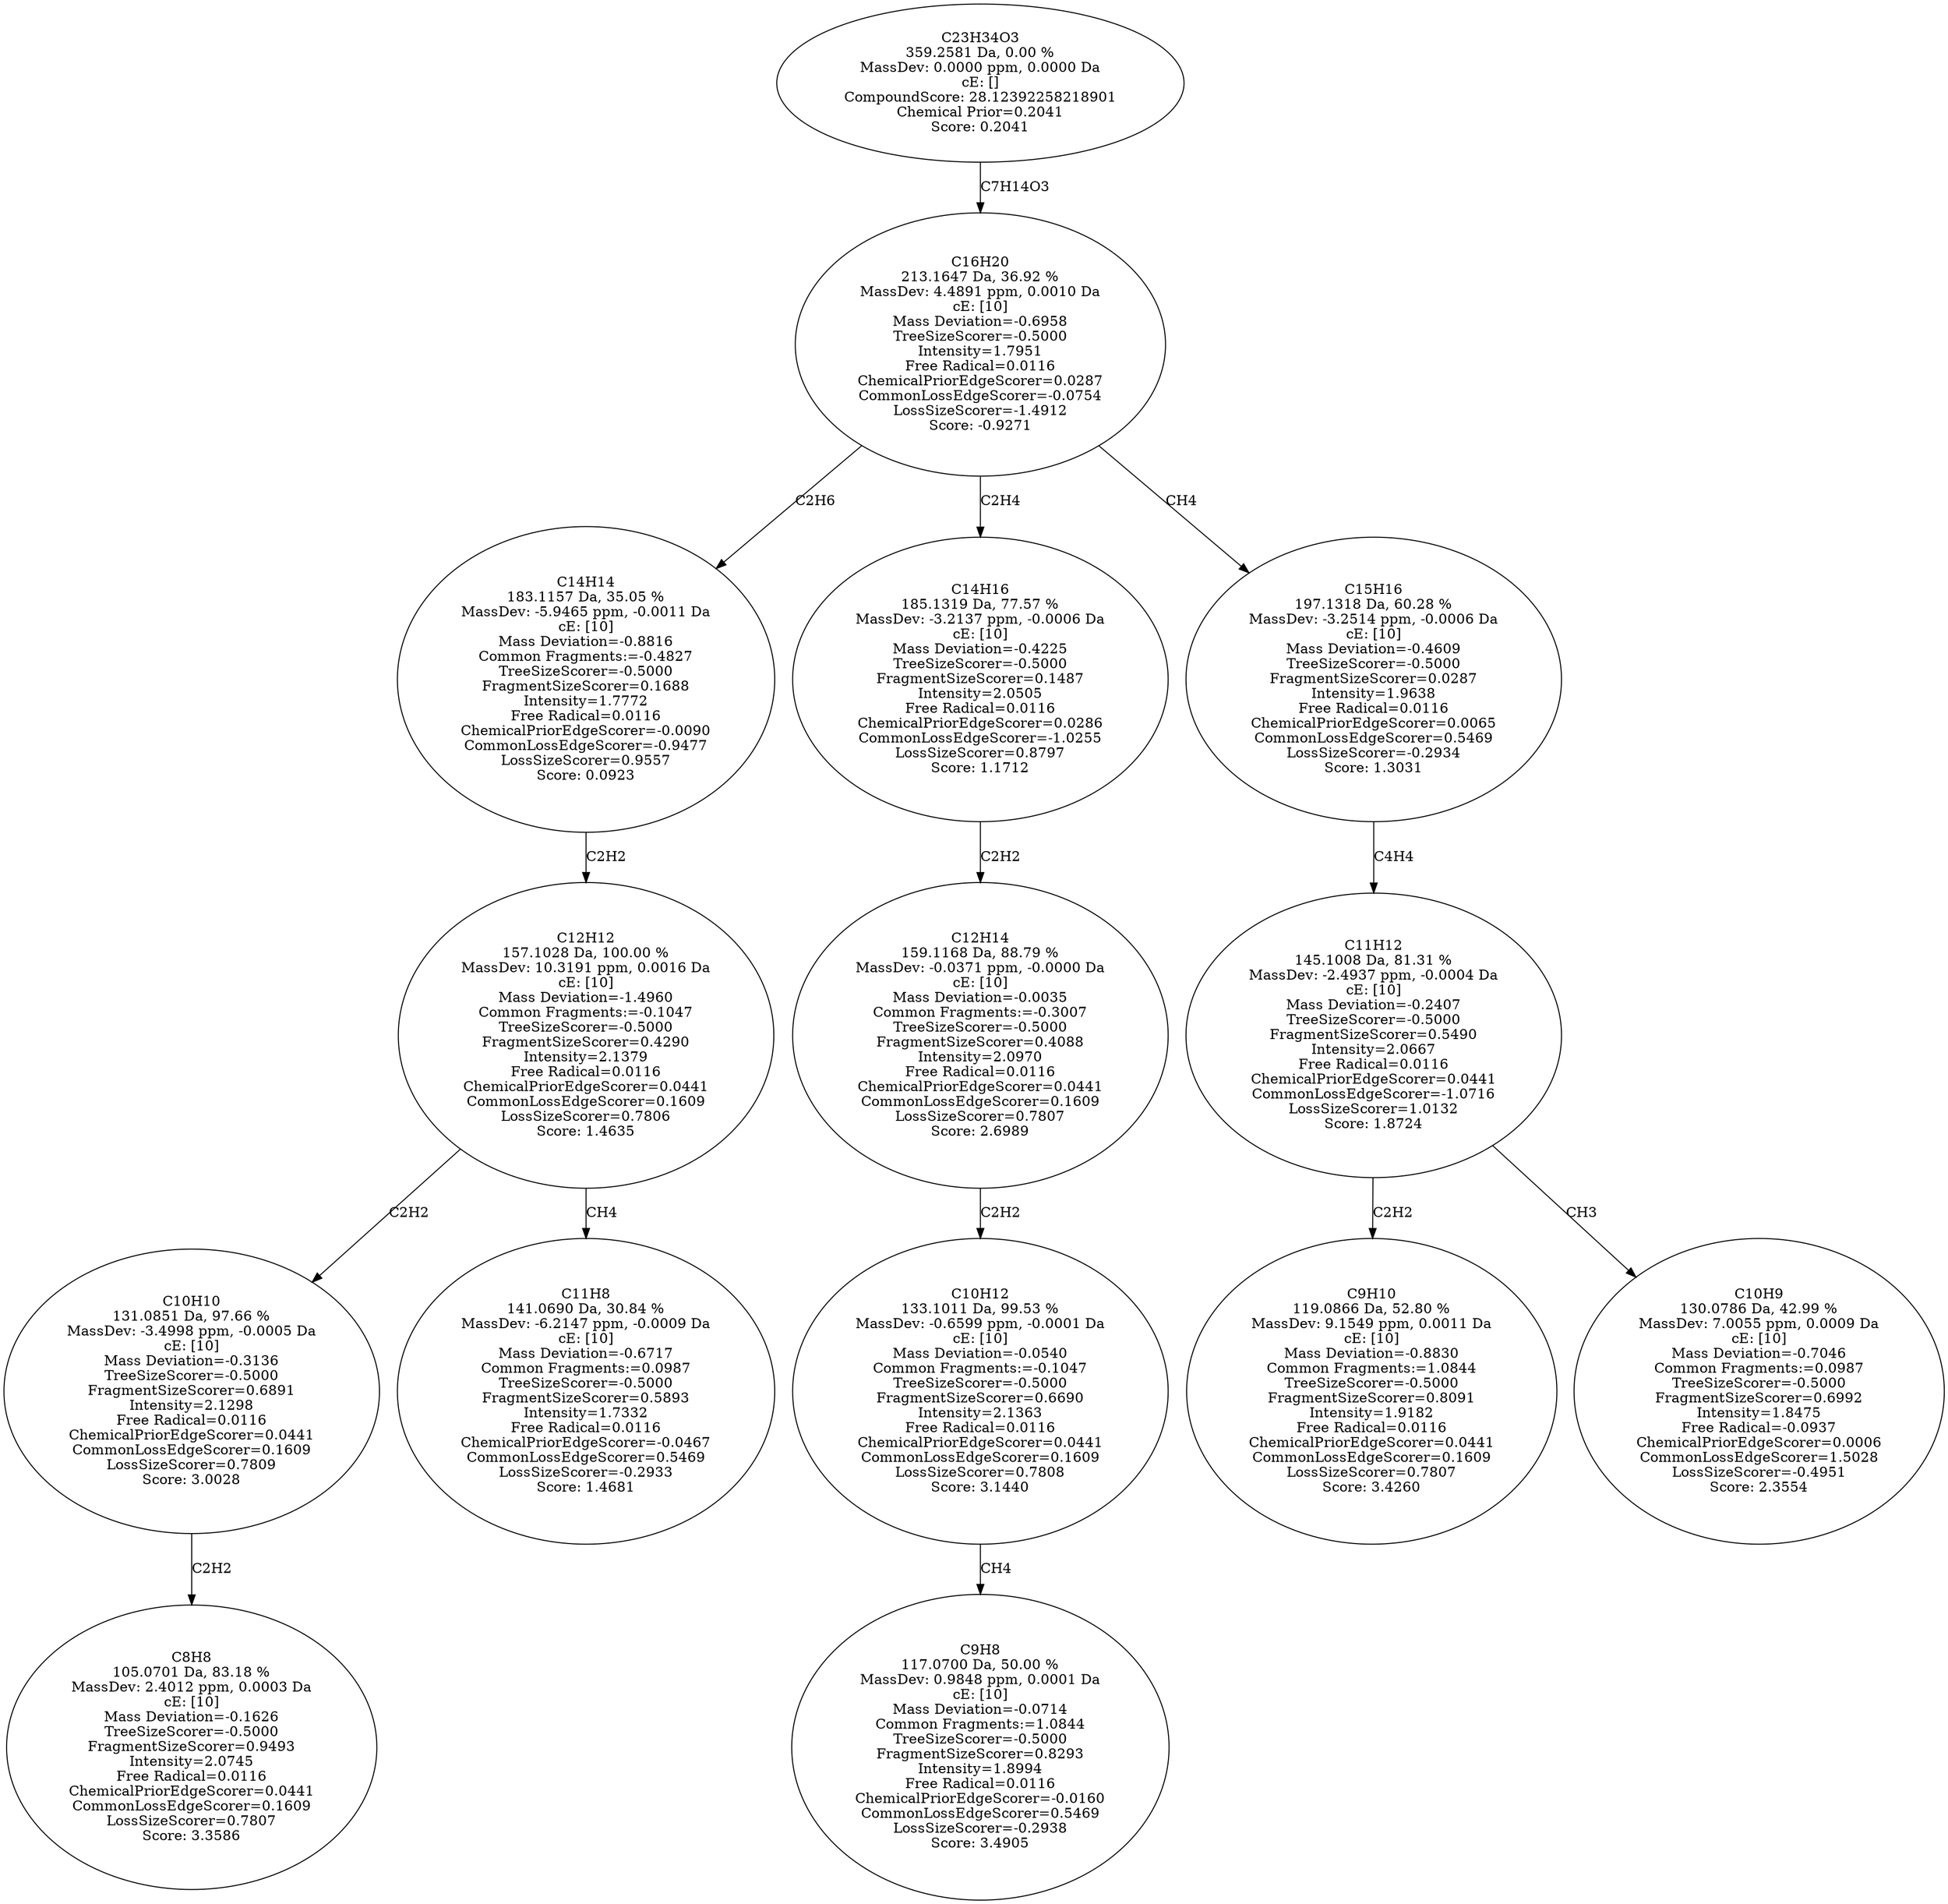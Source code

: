 strict digraph {
v1 [label="C8H8\n105.0701 Da, 83.18 %\nMassDev: 2.4012 ppm, 0.0003 Da\ncE: [10]\nMass Deviation=-0.1626\nTreeSizeScorer=-0.5000\nFragmentSizeScorer=0.9493\nIntensity=2.0745\nFree Radical=0.0116\nChemicalPriorEdgeScorer=0.0441\nCommonLossEdgeScorer=0.1609\nLossSizeScorer=0.7807\nScore: 3.3586"];
v2 [label="C10H10\n131.0851 Da, 97.66 %\nMassDev: -3.4998 ppm, -0.0005 Da\ncE: [10]\nMass Deviation=-0.3136\nTreeSizeScorer=-0.5000\nFragmentSizeScorer=0.6891\nIntensity=2.1298\nFree Radical=0.0116\nChemicalPriorEdgeScorer=0.0441\nCommonLossEdgeScorer=0.1609\nLossSizeScorer=0.7809\nScore: 3.0028"];
v3 [label="C11H8\n141.0690 Da, 30.84 %\nMassDev: -6.2147 ppm, -0.0009 Da\ncE: [10]\nMass Deviation=-0.6717\nCommon Fragments:=0.0987\nTreeSizeScorer=-0.5000\nFragmentSizeScorer=0.5893\nIntensity=1.7332\nFree Radical=0.0116\nChemicalPriorEdgeScorer=-0.0467\nCommonLossEdgeScorer=0.5469\nLossSizeScorer=-0.2933\nScore: 1.4681"];
v4 [label="C12H12\n157.1028 Da, 100.00 %\nMassDev: 10.3191 ppm, 0.0016 Da\ncE: [10]\nMass Deviation=-1.4960\nCommon Fragments:=-0.1047\nTreeSizeScorer=-0.5000\nFragmentSizeScorer=0.4290\nIntensity=2.1379\nFree Radical=0.0116\nChemicalPriorEdgeScorer=0.0441\nCommonLossEdgeScorer=0.1609\nLossSizeScorer=0.7806\nScore: 1.4635"];
v5 [label="C14H14\n183.1157 Da, 35.05 %\nMassDev: -5.9465 ppm, -0.0011 Da\ncE: [10]\nMass Deviation=-0.8816\nCommon Fragments:=-0.4827\nTreeSizeScorer=-0.5000\nFragmentSizeScorer=0.1688\nIntensity=1.7772\nFree Radical=0.0116\nChemicalPriorEdgeScorer=-0.0090\nCommonLossEdgeScorer=-0.9477\nLossSizeScorer=0.9557\nScore: 0.0923"];
v6 [label="C9H8\n117.0700 Da, 50.00 %\nMassDev: 0.9848 ppm, 0.0001 Da\ncE: [10]\nMass Deviation=-0.0714\nCommon Fragments:=1.0844\nTreeSizeScorer=-0.5000\nFragmentSizeScorer=0.8293\nIntensity=1.8994\nFree Radical=0.0116\nChemicalPriorEdgeScorer=-0.0160\nCommonLossEdgeScorer=0.5469\nLossSizeScorer=-0.2938\nScore: 3.4905"];
v7 [label="C10H12\n133.1011 Da, 99.53 %\nMassDev: -0.6599 ppm, -0.0001 Da\ncE: [10]\nMass Deviation=-0.0540\nCommon Fragments:=-0.1047\nTreeSizeScorer=-0.5000\nFragmentSizeScorer=0.6690\nIntensity=2.1363\nFree Radical=0.0116\nChemicalPriorEdgeScorer=0.0441\nCommonLossEdgeScorer=0.1609\nLossSizeScorer=0.7808\nScore: 3.1440"];
v8 [label="C12H14\n159.1168 Da, 88.79 %\nMassDev: -0.0371 ppm, -0.0000 Da\ncE: [10]\nMass Deviation=-0.0035\nCommon Fragments:=-0.3007\nTreeSizeScorer=-0.5000\nFragmentSizeScorer=0.4088\nIntensity=2.0970\nFree Radical=0.0116\nChemicalPriorEdgeScorer=0.0441\nCommonLossEdgeScorer=0.1609\nLossSizeScorer=0.7807\nScore: 2.6989"];
v9 [label="C14H16\n185.1319 Da, 77.57 %\nMassDev: -3.2137 ppm, -0.0006 Da\ncE: [10]\nMass Deviation=-0.4225\nTreeSizeScorer=-0.5000\nFragmentSizeScorer=0.1487\nIntensity=2.0505\nFree Radical=0.0116\nChemicalPriorEdgeScorer=0.0286\nCommonLossEdgeScorer=-1.0255\nLossSizeScorer=0.8797\nScore: 1.1712"];
v10 [label="C9H10\n119.0866 Da, 52.80 %\nMassDev: 9.1549 ppm, 0.0011 Da\ncE: [10]\nMass Deviation=-0.8830\nCommon Fragments:=1.0844\nTreeSizeScorer=-0.5000\nFragmentSizeScorer=0.8091\nIntensity=1.9182\nFree Radical=0.0116\nChemicalPriorEdgeScorer=0.0441\nCommonLossEdgeScorer=0.1609\nLossSizeScorer=0.7807\nScore: 3.4260"];
v11 [label="C10H9\n130.0786 Da, 42.99 %\nMassDev: 7.0055 ppm, 0.0009 Da\ncE: [10]\nMass Deviation=-0.7046\nCommon Fragments:=0.0987\nTreeSizeScorer=-0.5000\nFragmentSizeScorer=0.6992\nIntensity=1.8475\nFree Radical=-0.0937\nChemicalPriorEdgeScorer=0.0006\nCommonLossEdgeScorer=1.5028\nLossSizeScorer=-0.4951\nScore: 2.3554"];
v12 [label="C11H12\n145.1008 Da, 81.31 %\nMassDev: -2.4937 ppm, -0.0004 Da\ncE: [10]\nMass Deviation=-0.2407\nTreeSizeScorer=-0.5000\nFragmentSizeScorer=0.5490\nIntensity=2.0667\nFree Radical=0.0116\nChemicalPriorEdgeScorer=0.0441\nCommonLossEdgeScorer=-1.0716\nLossSizeScorer=1.0132\nScore: 1.8724"];
v13 [label="C15H16\n197.1318 Da, 60.28 %\nMassDev: -3.2514 ppm, -0.0006 Da\ncE: [10]\nMass Deviation=-0.4609\nTreeSizeScorer=-0.5000\nFragmentSizeScorer=0.0287\nIntensity=1.9638\nFree Radical=0.0116\nChemicalPriorEdgeScorer=0.0065\nCommonLossEdgeScorer=0.5469\nLossSizeScorer=-0.2934\nScore: 1.3031"];
v14 [label="C16H20\n213.1647 Da, 36.92 %\nMassDev: 4.4891 ppm, 0.0010 Da\ncE: [10]\nMass Deviation=-0.6958\nTreeSizeScorer=-0.5000\nIntensity=1.7951\nFree Radical=0.0116\nChemicalPriorEdgeScorer=0.0287\nCommonLossEdgeScorer=-0.0754\nLossSizeScorer=-1.4912\nScore: -0.9271"];
v15 [label="C23H34O3\n359.2581 Da, 0.00 %\nMassDev: 0.0000 ppm, 0.0000 Da\ncE: []\nCompoundScore: 28.12392258218901\nChemical Prior=0.2041\nScore: 0.2041"];
v2 -> v1 [label="C2H2"];
v4 -> v2 [label="C2H2"];
v4 -> v3 [label="CH4"];
v5 -> v4 [label="C2H2"];
v14 -> v5 [label="C2H6"];
v7 -> v6 [label="CH4"];
v8 -> v7 [label="C2H2"];
v9 -> v8 [label="C2H2"];
v14 -> v9 [label="C2H4"];
v12 -> v10 [label="C2H2"];
v12 -> v11 [label="CH3"];
v13 -> v12 [label="C4H4"];
v14 -> v13 [label="CH4"];
v15 -> v14 [label="C7H14O3"];
}